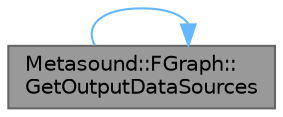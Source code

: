 digraph "Metasound::FGraph::GetOutputDataSources"
{
 // INTERACTIVE_SVG=YES
 // LATEX_PDF_SIZE
  bgcolor="transparent";
  edge [fontname=Helvetica,fontsize=10,labelfontname=Helvetica,labelfontsize=10];
  node [fontname=Helvetica,fontsize=10,shape=box,height=0.2,width=0.4];
  rankdir="LR";
  Node1 [id="Node000001",label="Metasound::FGraph::\lGetOutputDataSources",height=0.2,width=0.4,color="gray40", fillcolor="grey60", style="filled", fontcolor="black",tooltip="Get vertices which contain output parameters."];
  Node1 -> Node1 [id="edge1_Node000001_Node000001",color="steelblue1",style="solid",tooltip=" "];
}
